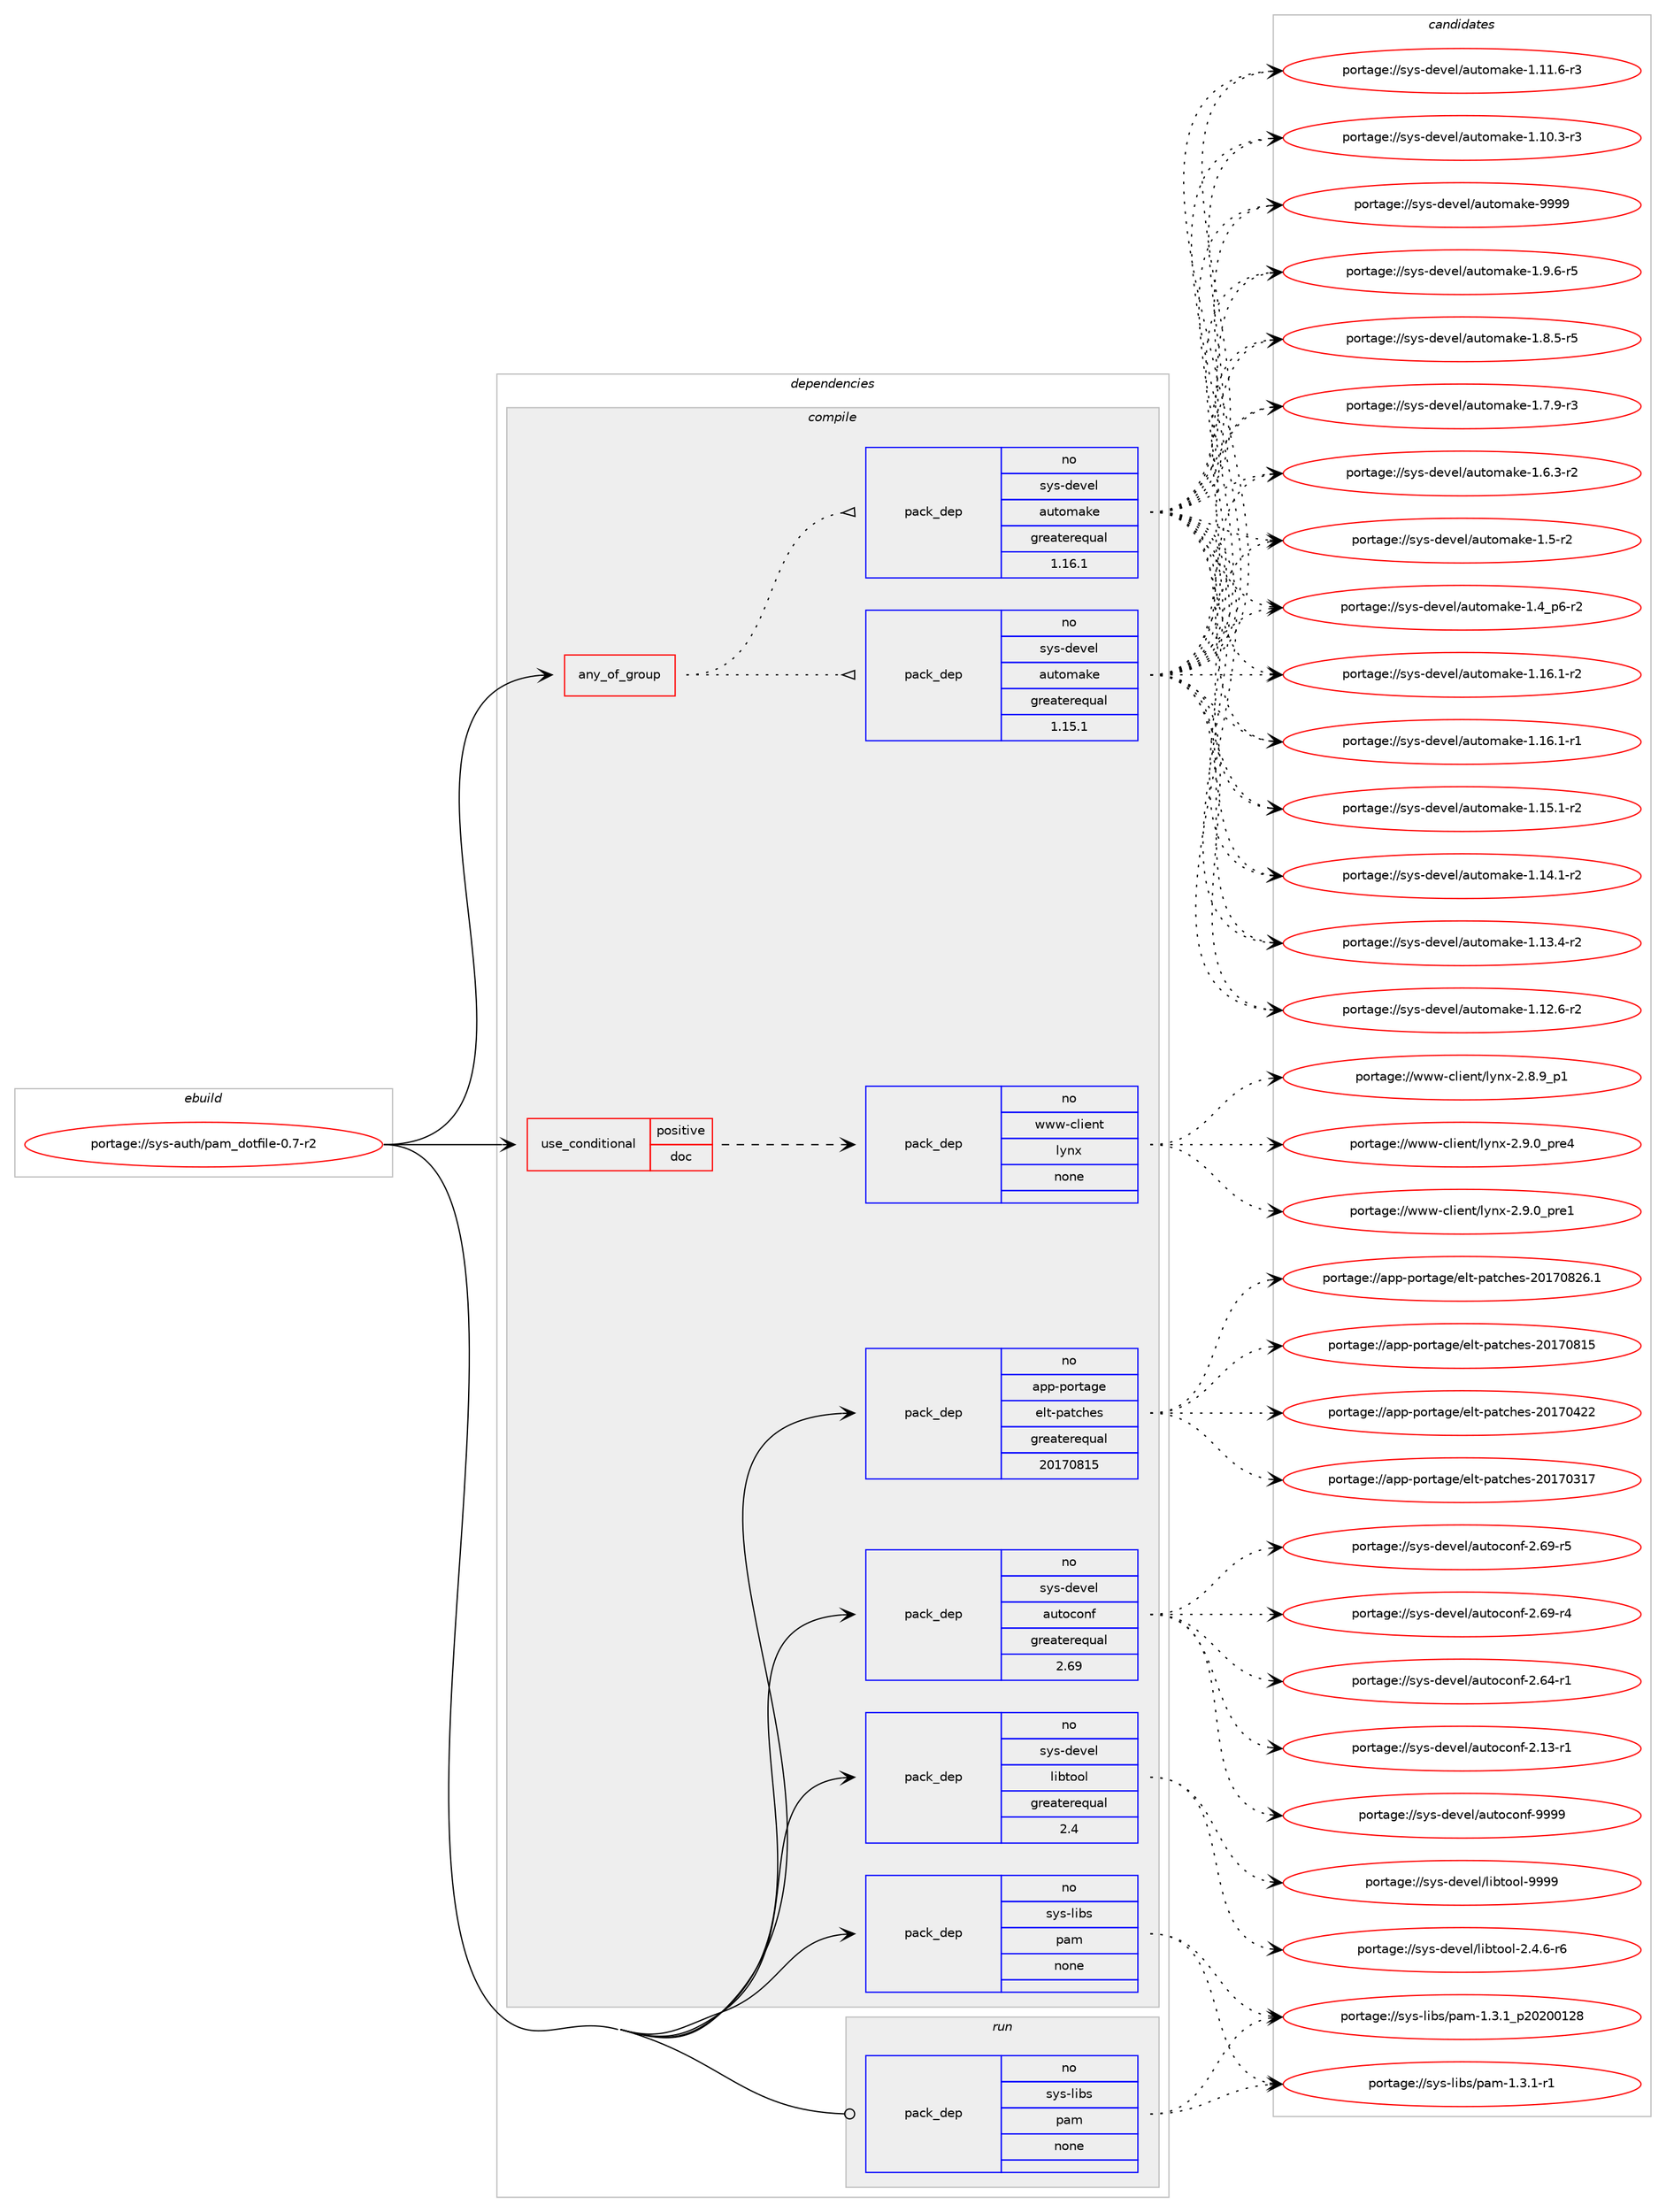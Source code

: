 digraph prolog {

# *************
# Graph options
# *************

newrank=true;
concentrate=true;
compound=true;
graph [rankdir=LR,fontname=Helvetica,fontsize=10,ranksep=1.5];#, ranksep=2.5, nodesep=0.2];
edge  [arrowhead=vee];
node  [fontname=Helvetica,fontsize=10];

# **********
# The ebuild
# **********

subgraph cluster_leftcol {
color=gray;
rank=same;
label=<<i>ebuild</i>>;
id [label="portage://sys-auth/pam_dotfile-0.7-r2", color=red, width=4, href="../sys-auth/pam_dotfile-0.7-r2.svg"];
}

# ****************
# The dependencies
# ****************

subgraph cluster_midcol {
color=gray;
label=<<i>dependencies</i>>;
subgraph cluster_compile {
fillcolor="#eeeeee";
style=filled;
label=<<i>compile</i>>;
subgraph any828 {
dependency35001 [label=<<TABLE BORDER="0" CELLBORDER="1" CELLSPACING="0" CELLPADDING="4"><TR><TD CELLPADDING="10">any_of_group</TD></TR></TABLE>>, shape=none, color=red];subgraph pack27235 {
dependency35002 [label=<<TABLE BORDER="0" CELLBORDER="1" CELLSPACING="0" CELLPADDING="4" WIDTH="220"><TR><TD ROWSPAN="6" CELLPADDING="30">pack_dep</TD></TR><TR><TD WIDTH="110">no</TD></TR><TR><TD>sys-devel</TD></TR><TR><TD>automake</TD></TR><TR><TD>greaterequal</TD></TR><TR><TD>1.16.1</TD></TR></TABLE>>, shape=none, color=blue];
}
dependency35001:e -> dependency35002:w [weight=20,style="dotted",arrowhead="oinv"];
subgraph pack27236 {
dependency35003 [label=<<TABLE BORDER="0" CELLBORDER="1" CELLSPACING="0" CELLPADDING="4" WIDTH="220"><TR><TD ROWSPAN="6" CELLPADDING="30">pack_dep</TD></TR><TR><TD WIDTH="110">no</TD></TR><TR><TD>sys-devel</TD></TR><TR><TD>automake</TD></TR><TR><TD>greaterequal</TD></TR><TR><TD>1.15.1</TD></TR></TABLE>>, shape=none, color=blue];
}
dependency35001:e -> dependency35003:w [weight=20,style="dotted",arrowhead="oinv"];
}
id:e -> dependency35001:w [weight=20,style="solid",arrowhead="vee"];
subgraph cond6895 {
dependency35004 [label=<<TABLE BORDER="0" CELLBORDER="1" CELLSPACING="0" CELLPADDING="4"><TR><TD ROWSPAN="3" CELLPADDING="10">use_conditional</TD></TR><TR><TD>positive</TD></TR><TR><TD>doc</TD></TR></TABLE>>, shape=none, color=red];
subgraph pack27237 {
dependency35005 [label=<<TABLE BORDER="0" CELLBORDER="1" CELLSPACING="0" CELLPADDING="4" WIDTH="220"><TR><TD ROWSPAN="6" CELLPADDING="30">pack_dep</TD></TR><TR><TD WIDTH="110">no</TD></TR><TR><TD>www-client</TD></TR><TR><TD>lynx</TD></TR><TR><TD>none</TD></TR><TR><TD></TD></TR></TABLE>>, shape=none, color=blue];
}
dependency35004:e -> dependency35005:w [weight=20,style="dashed",arrowhead="vee"];
}
id:e -> dependency35004:w [weight=20,style="solid",arrowhead="vee"];
subgraph pack27238 {
dependency35006 [label=<<TABLE BORDER="0" CELLBORDER="1" CELLSPACING="0" CELLPADDING="4" WIDTH="220"><TR><TD ROWSPAN="6" CELLPADDING="30">pack_dep</TD></TR><TR><TD WIDTH="110">no</TD></TR><TR><TD>app-portage</TD></TR><TR><TD>elt-patches</TD></TR><TR><TD>greaterequal</TD></TR><TR><TD>20170815</TD></TR></TABLE>>, shape=none, color=blue];
}
id:e -> dependency35006:w [weight=20,style="solid",arrowhead="vee"];
subgraph pack27239 {
dependency35007 [label=<<TABLE BORDER="0" CELLBORDER="1" CELLSPACING="0" CELLPADDING="4" WIDTH="220"><TR><TD ROWSPAN="6" CELLPADDING="30">pack_dep</TD></TR><TR><TD WIDTH="110">no</TD></TR><TR><TD>sys-devel</TD></TR><TR><TD>autoconf</TD></TR><TR><TD>greaterequal</TD></TR><TR><TD>2.69</TD></TR></TABLE>>, shape=none, color=blue];
}
id:e -> dependency35007:w [weight=20,style="solid",arrowhead="vee"];
subgraph pack27240 {
dependency35008 [label=<<TABLE BORDER="0" CELLBORDER="1" CELLSPACING="0" CELLPADDING="4" WIDTH="220"><TR><TD ROWSPAN="6" CELLPADDING="30">pack_dep</TD></TR><TR><TD WIDTH="110">no</TD></TR><TR><TD>sys-devel</TD></TR><TR><TD>libtool</TD></TR><TR><TD>greaterequal</TD></TR><TR><TD>2.4</TD></TR></TABLE>>, shape=none, color=blue];
}
id:e -> dependency35008:w [weight=20,style="solid",arrowhead="vee"];
subgraph pack27241 {
dependency35009 [label=<<TABLE BORDER="0" CELLBORDER="1" CELLSPACING="0" CELLPADDING="4" WIDTH="220"><TR><TD ROWSPAN="6" CELLPADDING="30">pack_dep</TD></TR><TR><TD WIDTH="110">no</TD></TR><TR><TD>sys-libs</TD></TR><TR><TD>pam</TD></TR><TR><TD>none</TD></TR><TR><TD></TD></TR></TABLE>>, shape=none, color=blue];
}
id:e -> dependency35009:w [weight=20,style="solid",arrowhead="vee"];
}
subgraph cluster_compileandrun {
fillcolor="#eeeeee";
style=filled;
label=<<i>compile and run</i>>;
}
subgraph cluster_run {
fillcolor="#eeeeee";
style=filled;
label=<<i>run</i>>;
subgraph pack27242 {
dependency35010 [label=<<TABLE BORDER="0" CELLBORDER="1" CELLSPACING="0" CELLPADDING="4" WIDTH="220"><TR><TD ROWSPAN="6" CELLPADDING="30">pack_dep</TD></TR><TR><TD WIDTH="110">no</TD></TR><TR><TD>sys-libs</TD></TR><TR><TD>pam</TD></TR><TR><TD>none</TD></TR><TR><TD></TD></TR></TABLE>>, shape=none, color=blue];
}
id:e -> dependency35010:w [weight=20,style="solid",arrowhead="odot"];
}
}

# **************
# The candidates
# **************

subgraph cluster_choices {
rank=same;
color=gray;
label=<<i>candidates</i>>;

subgraph choice27235 {
color=black;
nodesep=1;
choice115121115451001011181011084797117116111109971071014557575757 [label="portage://sys-devel/automake-9999", color=red, width=4,href="../sys-devel/automake-9999.svg"];
choice115121115451001011181011084797117116111109971071014549465746544511453 [label="portage://sys-devel/automake-1.9.6-r5", color=red, width=4,href="../sys-devel/automake-1.9.6-r5.svg"];
choice115121115451001011181011084797117116111109971071014549465646534511453 [label="portage://sys-devel/automake-1.8.5-r5", color=red, width=4,href="../sys-devel/automake-1.8.5-r5.svg"];
choice115121115451001011181011084797117116111109971071014549465546574511451 [label="portage://sys-devel/automake-1.7.9-r3", color=red, width=4,href="../sys-devel/automake-1.7.9-r3.svg"];
choice115121115451001011181011084797117116111109971071014549465446514511450 [label="portage://sys-devel/automake-1.6.3-r2", color=red, width=4,href="../sys-devel/automake-1.6.3-r2.svg"];
choice11512111545100101118101108479711711611110997107101454946534511450 [label="portage://sys-devel/automake-1.5-r2", color=red, width=4,href="../sys-devel/automake-1.5-r2.svg"];
choice115121115451001011181011084797117116111109971071014549465295112544511450 [label="portage://sys-devel/automake-1.4_p6-r2", color=red, width=4,href="../sys-devel/automake-1.4_p6-r2.svg"];
choice11512111545100101118101108479711711611110997107101454946495446494511450 [label="portage://sys-devel/automake-1.16.1-r2", color=red, width=4,href="../sys-devel/automake-1.16.1-r2.svg"];
choice11512111545100101118101108479711711611110997107101454946495446494511449 [label="portage://sys-devel/automake-1.16.1-r1", color=red, width=4,href="../sys-devel/automake-1.16.1-r1.svg"];
choice11512111545100101118101108479711711611110997107101454946495346494511450 [label="portage://sys-devel/automake-1.15.1-r2", color=red, width=4,href="../sys-devel/automake-1.15.1-r2.svg"];
choice11512111545100101118101108479711711611110997107101454946495246494511450 [label="portage://sys-devel/automake-1.14.1-r2", color=red, width=4,href="../sys-devel/automake-1.14.1-r2.svg"];
choice11512111545100101118101108479711711611110997107101454946495146524511450 [label="portage://sys-devel/automake-1.13.4-r2", color=red, width=4,href="../sys-devel/automake-1.13.4-r2.svg"];
choice11512111545100101118101108479711711611110997107101454946495046544511450 [label="portage://sys-devel/automake-1.12.6-r2", color=red, width=4,href="../sys-devel/automake-1.12.6-r2.svg"];
choice11512111545100101118101108479711711611110997107101454946494946544511451 [label="portage://sys-devel/automake-1.11.6-r3", color=red, width=4,href="../sys-devel/automake-1.11.6-r3.svg"];
choice11512111545100101118101108479711711611110997107101454946494846514511451 [label="portage://sys-devel/automake-1.10.3-r3", color=red, width=4,href="../sys-devel/automake-1.10.3-r3.svg"];
dependency35002:e -> choice115121115451001011181011084797117116111109971071014557575757:w [style=dotted,weight="100"];
dependency35002:e -> choice115121115451001011181011084797117116111109971071014549465746544511453:w [style=dotted,weight="100"];
dependency35002:e -> choice115121115451001011181011084797117116111109971071014549465646534511453:w [style=dotted,weight="100"];
dependency35002:e -> choice115121115451001011181011084797117116111109971071014549465546574511451:w [style=dotted,weight="100"];
dependency35002:e -> choice115121115451001011181011084797117116111109971071014549465446514511450:w [style=dotted,weight="100"];
dependency35002:e -> choice11512111545100101118101108479711711611110997107101454946534511450:w [style=dotted,weight="100"];
dependency35002:e -> choice115121115451001011181011084797117116111109971071014549465295112544511450:w [style=dotted,weight="100"];
dependency35002:e -> choice11512111545100101118101108479711711611110997107101454946495446494511450:w [style=dotted,weight="100"];
dependency35002:e -> choice11512111545100101118101108479711711611110997107101454946495446494511449:w [style=dotted,weight="100"];
dependency35002:e -> choice11512111545100101118101108479711711611110997107101454946495346494511450:w [style=dotted,weight="100"];
dependency35002:e -> choice11512111545100101118101108479711711611110997107101454946495246494511450:w [style=dotted,weight="100"];
dependency35002:e -> choice11512111545100101118101108479711711611110997107101454946495146524511450:w [style=dotted,weight="100"];
dependency35002:e -> choice11512111545100101118101108479711711611110997107101454946495046544511450:w [style=dotted,weight="100"];
dependency35002:e -> choice11512111545100101118101108479711711611110997107101454946494946544511451:w [style=dotted,weight="100"];
dependency35002:e -> choice11512111545100101118101108479711711611110997107101454946494846514511451:w [style=dotted,weight="100"];
}
subgraph choice27236 {
color=black;
nodesep=1;
choice115121115451001011181011084797117116111109971071014557575757 [label="portage://sys-devel/automake-9999", color=red, width=4,href="../sys-devel/automake-9999.svg"];
choice115121115451001011181011084797117116111109971071014549465746544511453 [label="portage://sys-devel/automake-1.9.6-r5", color=red, width=4,href="../sys-devel/automake-1.9.6-r5.svg"];
choice115121115451001011181011084797117116111109971071014549465646534511453 [label="portage://sys-devel/automake-1.8.5-r5", color=red, width=4,href="../sys-devel/automake-1.8.5-r5.svg"];
choice115121115451001011181011084797117116111109971071014549465546574511451 [label="portage://sys-devel/automake-1.7.9-r3", color=red, width=4,href="../sys-devel/automake-1.7.9-r3.svg"];
choice115121115451001011181011084797117116111109971071014549465446514511450 [label="portage://sys-devel/automake-1.6.3-r2", color=red, width=4,href="../sys-devel/automake-1.6.3-r2.svg"];
choice11512111545100101118101108479711711611110997107101454946534511450 [label="portage://sys-devel/automake-1.5-r2", color=red, width=4,href="../sys-devel/automake-1.5-r2.svg"];
choice115121115451001011181011084797117116111109971071014549465295112544511450 [label="portage://sys-devel/automake-1.4_p6-r2", color=red, width=4,href="../sys-devel/automake-1.4_p6-r2.svg"];
choice11512111545100101118101108479711711611110997107101454946495446494511450 [label="portage://sys-devel/automake-1.16.1-r2", color=red, width=4,href="../sys-devel/automake-1.16.1-r2.svg"];
choice11512111545100101118101108479711711611110997107101454946495446494511449 [label="portage://sys-devel/automake-1.16.1-r1", color=red, width=4,href="../sys-devel/automake-1.16.1-r1.svg"];
choice11512111545100101118101108479711711611110997107101454946495346494511450 [label="portage://sys-devel/automake-1.15.1-r2", color=red, width=4,href="../sys-devel/automake-1.15.1-r2.svg"];
choice11512111545100101118101108479711711611110997107101454946495246494511450 [label="portage://sys-devel/automake-1.14.1-r2", color=red, width=4,href="../sys-devel/automake-1.14.1-r2.svg"];
choice11512111545100101118101108479711711611110997107101454946495146524511450 [label="portage://sys-devel/automake-1.13.4-r2", color=red, width=4,href="../sys-devel/automake-1.13.4-r2.svg"];
choice11512111545100101118101108479711711611110997107101454946495046544511450 [label="portage://sys-devel/automake-1.12.6-r2", color=red, width=4,href="../sys-devel/automake-1.12.6-r2.svg"];
choice11512111545100101118101108479711711611110997107101454946494946544511451 [label="portage://sys-devel/automake-1.11.6-r3", color=red, width=4,href="../sys-devel/automake-1.11.6-r3.svg"];
choice11512111545100101118101108479711711611110997107101454946494846514511451 [label="portage://sys-devel/automake-1.10.3-r3", color=red, width=4,href="../sys-devel/automake-1.10.3-r3.svg"];
dependency35003:e -> choice115121115451001011181011084797117116111109971071014557575757:w [style=dotted,weight="100"];
dependency35003:e -> choice115121115451001011181011084797117116111109971071014549465746544511453:w [style=dotted,weight="100"];
dependency35003:e -> choice115121115451001011181011084797117116111109971071014549465646534511453:w [style=dotted,weight="100"];
dependency35003:e -> choice115121115451001011181011084797117116111109971071014549465546574511451:w [style=dotted,weight="100"];
dependency35003:e -> choice115121115451001011181011084797117116111109971071014549465446514511450:w [style=dotted,weight="100"];
dependency35003:e -> choice11512111545100101118101108479711711611110997107101454946534511450:w [style=dotted,weight="100"];
dependency35003:e -> choice115121115451001011181011084797117116111109971071014549465295112544511450:w [style=dotted,weight="100"];
dependency35003:e -> choice11512111545100101118101108479711711611110997107101454946495446494511450:w [style=dotted,weight="100"];
dependency35003:e -> choice11512111545100101118101108479711711611110997107101454946495446494511449:w [style=dotted,weight="100"];
dependency35003:e -> choice11512111545100101118101108479711711611110997107101454946495346494511450:w [style=dotted,weight="100"];
dependency35003:e -> choice11512111545100101118101108479711711611110997107101454946495246494511450:w [style=dotted,weight="100"];
dependency35003:e -> choice11512111545100101118101108479711711611110997107101454946495146524511450:w [style=dotted,weight="100"];
dependency35003:e -> choice11512111545100101118101108479711711611110997107101454946495046544511450:w [style=dotted,weight="100"];
dependency35003:e -> choice11512111545100101118101108479711711611110997107101454946494946544511451:w [style=dotted,weight="100"];
dependency35003:e -> choice11512111545100101118101108479711711611110997107101454946494846514511451:w [style=dotted,weight="100"];
}
subgraph choice27237 {
color=black;
nodesep=1;
choice1191191194599108105101110116471081211101204550465746489511211410152 [label="portage://www-client/lynx-2.9.0_pre4", color=red, width=4,href="../www-client/lynx-2.9.0_pre4.svg"];
choice1191191194599108105101110116471081211101204550465746489511211410149 [label="portage://www-client/lynx-2.9.0_pre1", color=red, width=4,href="../www-client/lynx-2.9.0_pre1.svg"];
choice1191191194599108105101110116471081211101204550465646579511249 [label="portage://www-client/lynx-2.8.9_p1", color=red, width=4,href="../www-client/lynx-2.8.9_p1.svg"];
dependency35005:e -> choice1191191194599108105101110116471081211101204550465746489511211410152:w [style=dotted,weight="100"];
dependency35005:e -> choice1191191194599108105101110116471081211101204550465746489511211410149:w [style=dotted,weight="100"];
dependency35005:e -> choice1191191194599108105101110116471081211101204550465646579511249:w [style=dotted,weight="100"];
}
subgraph choice27238 {
color=black;
nodesep=1;
choice971121124511211111411697103101471011081164511297116991041011154550484955485650544649 [label="portage://app-portage/elt-patches-20170826.1", color=red, width=4,href="../app-portage/elt-patches-20170826.1.svg"];
choice97112112451121111141169710310147101108116451129711699104101115455048495548564953 [label="portage://app-portage/elt-patches-20170815", color=red, width=4,href="../app-portage/elt-patches-20170815.svg"];
choice97112112451121111141169710310147101108116451129711699104101115455048495548525050 [label="portage://app-portage/elt-patches-20170422", color=red, width=4,href="../app-portage/elt-patches-20170422.svg"];
choice97112112451121111141169710310147101108116451129711699104101115455048495548514955 [label="portage://app-portage/elt-patches-20170317", color=red, width=4,href="../app-portage/elt-patches-20170317.svg"];
dependency35006:e -> choice971121124511211111411697103101471011081164511297116991041011154550484955485650544649:w [style=dotted,weight="100"];
dependency35006:e -> choice97112112451121111141169710310147101108116451129711699104101115455048495548564953:w [style=dotted,weight="100"];
dependency35006:e -> choice97112112451121111141169710310147101108116451129711699104101115455048495548525050:w [style=dotted,weight="100"];
dependency35006:e -> choice97112112451121111141169710310147101108116451129711699104101115455048495548514955:w [style=dotted,weight="100"];
}
subgraph choice27239 {
color=black;
nodesep=1;
choice115121115451001011181011084797117116111991111101024557575757 [label="portage://sys-devel/autoconf-9999", color=red, width=4,href="../sys-devel/autoconf-9999.svg"];
choice1151211154510010111810110847971171161119911111010245504654574511453 [label="portage://sys-devel/autoconf-2.69-r5", color=red, width=4,href="../sys-devel/autoconf-2.69-r5.svg"];
choice1151211154510010111810110847971171161119911111010245504654574511452 [label="portage://sys-devel/autoconf-2.69-r4", color=red, width=4,href="../sys-devel/autoconf-2.69-r4.svg"];
choice1151211154510010111810110847971171161119911111010245504654524511449 [label="portage://sys-devel/autoconf-2.64-r1", color=red, width=4,href="../sys-devel/autoconf-2.64-r1.svg"];
choice1151211154510010111810110847971171161119911111010245504649514511449 [label="portage://sys-devel/autoconf-2.13-r1", color=red, width=4,href="../sys-devel/autoconf-2.13-r1.svg"];
dependency35007:e -> choice115121115451001011181011084797117116111991111101024557575757:w [style=dotted,weight="100"];
dependency35007:e -> choice1151211154510010111810110847971171161119911111010245504654574511453:w [style=dotted,weight="100"];
dependency35007:e -> choice1151211154510010111810110847971171161119911111010245504654574511452:w [style=dotted,weight="100"];
dependency35007:e -> choice1151211154510010111810110847971171161119911111010245504654524511449:w [style=dotted,weight="100"];
dependency35007:e -> choice1151211154510010111810110847971171161119911111010245504649514511449:w [style=dotted,weight="100"];
}
subgraph choice27240 {
color=black;
nodesep=1;
choice1151211154510010111810110847108105981161111111084557575757 [label="portage://sys-devel/libtool-9999", color=red, width=4,href="../sys-devel/libtool-9999.svg"];
choice1151211154510010111810110847108105981161111111084550465246544511454 [label="portage://sys-devel/libtool-2.4.6-r6", color=red, width=4,href="../sys-devel/libtool-2.4.6-r6.svg"];
dependency35008:e -> choice1151211154510010111810110847108105981161111111084557575757:w [style=dotted,weight="100"];
dependency35008:e -> choice1151211154510010111810110847108105981161111111084550465246544511454:w [style=dotted,weight="100"];
}
subgraph choice27241 {
color=black;
nodesep=1;
choice11512111545108105981154711297109454946514649951125048504848495056 [label="portage://sys-libs/pam-1.3.1_p20200128", color=red, width=4,href="../sys-libs/pam-1.3.1_p20200128.svg"];
choice115121115451081059811547112971094549465146494511449 [label="portage://sys-libs/pam-1.3.1-r1", color=red, width=4,href="../sys-libs/pam-1.3.1-r1.svg"];
dependency35009:e -> choice11512111545108105981154711297109454946514649951125048504848495056:w [style=dotted,weight="100"];
dependency35009:e -> choice115121115451081059811547112971094549465146494511449:w [style=dotted,weight="100"];
}
subgraph choice27242 {
color=black;
nodesep=1;
choice11512111545108105981154711297109454946514649951125048504848495056 [label="portage://sys-libs/pam-1.3.1_p20200128", color=red, width=4,href="../sys-libs/pam-1.3.1_p20200128.svg"];
choice115121115451081059811547112971094549465146494511449 [label="portage://sys-libs/pam-1.3.1-r1", color=red, width=4,href="../sys-libs/pam-1.3.1-r1.svg"];
dependency35010:e -> choice11512111545108105981154711297109454946514649951125048504848495056:w [style=dotted,weight="100"];
dependency35010:e -> choice115121115451081059811547112971094549465146494511449:w [style=dotted,weight="100"];
}
}

}
